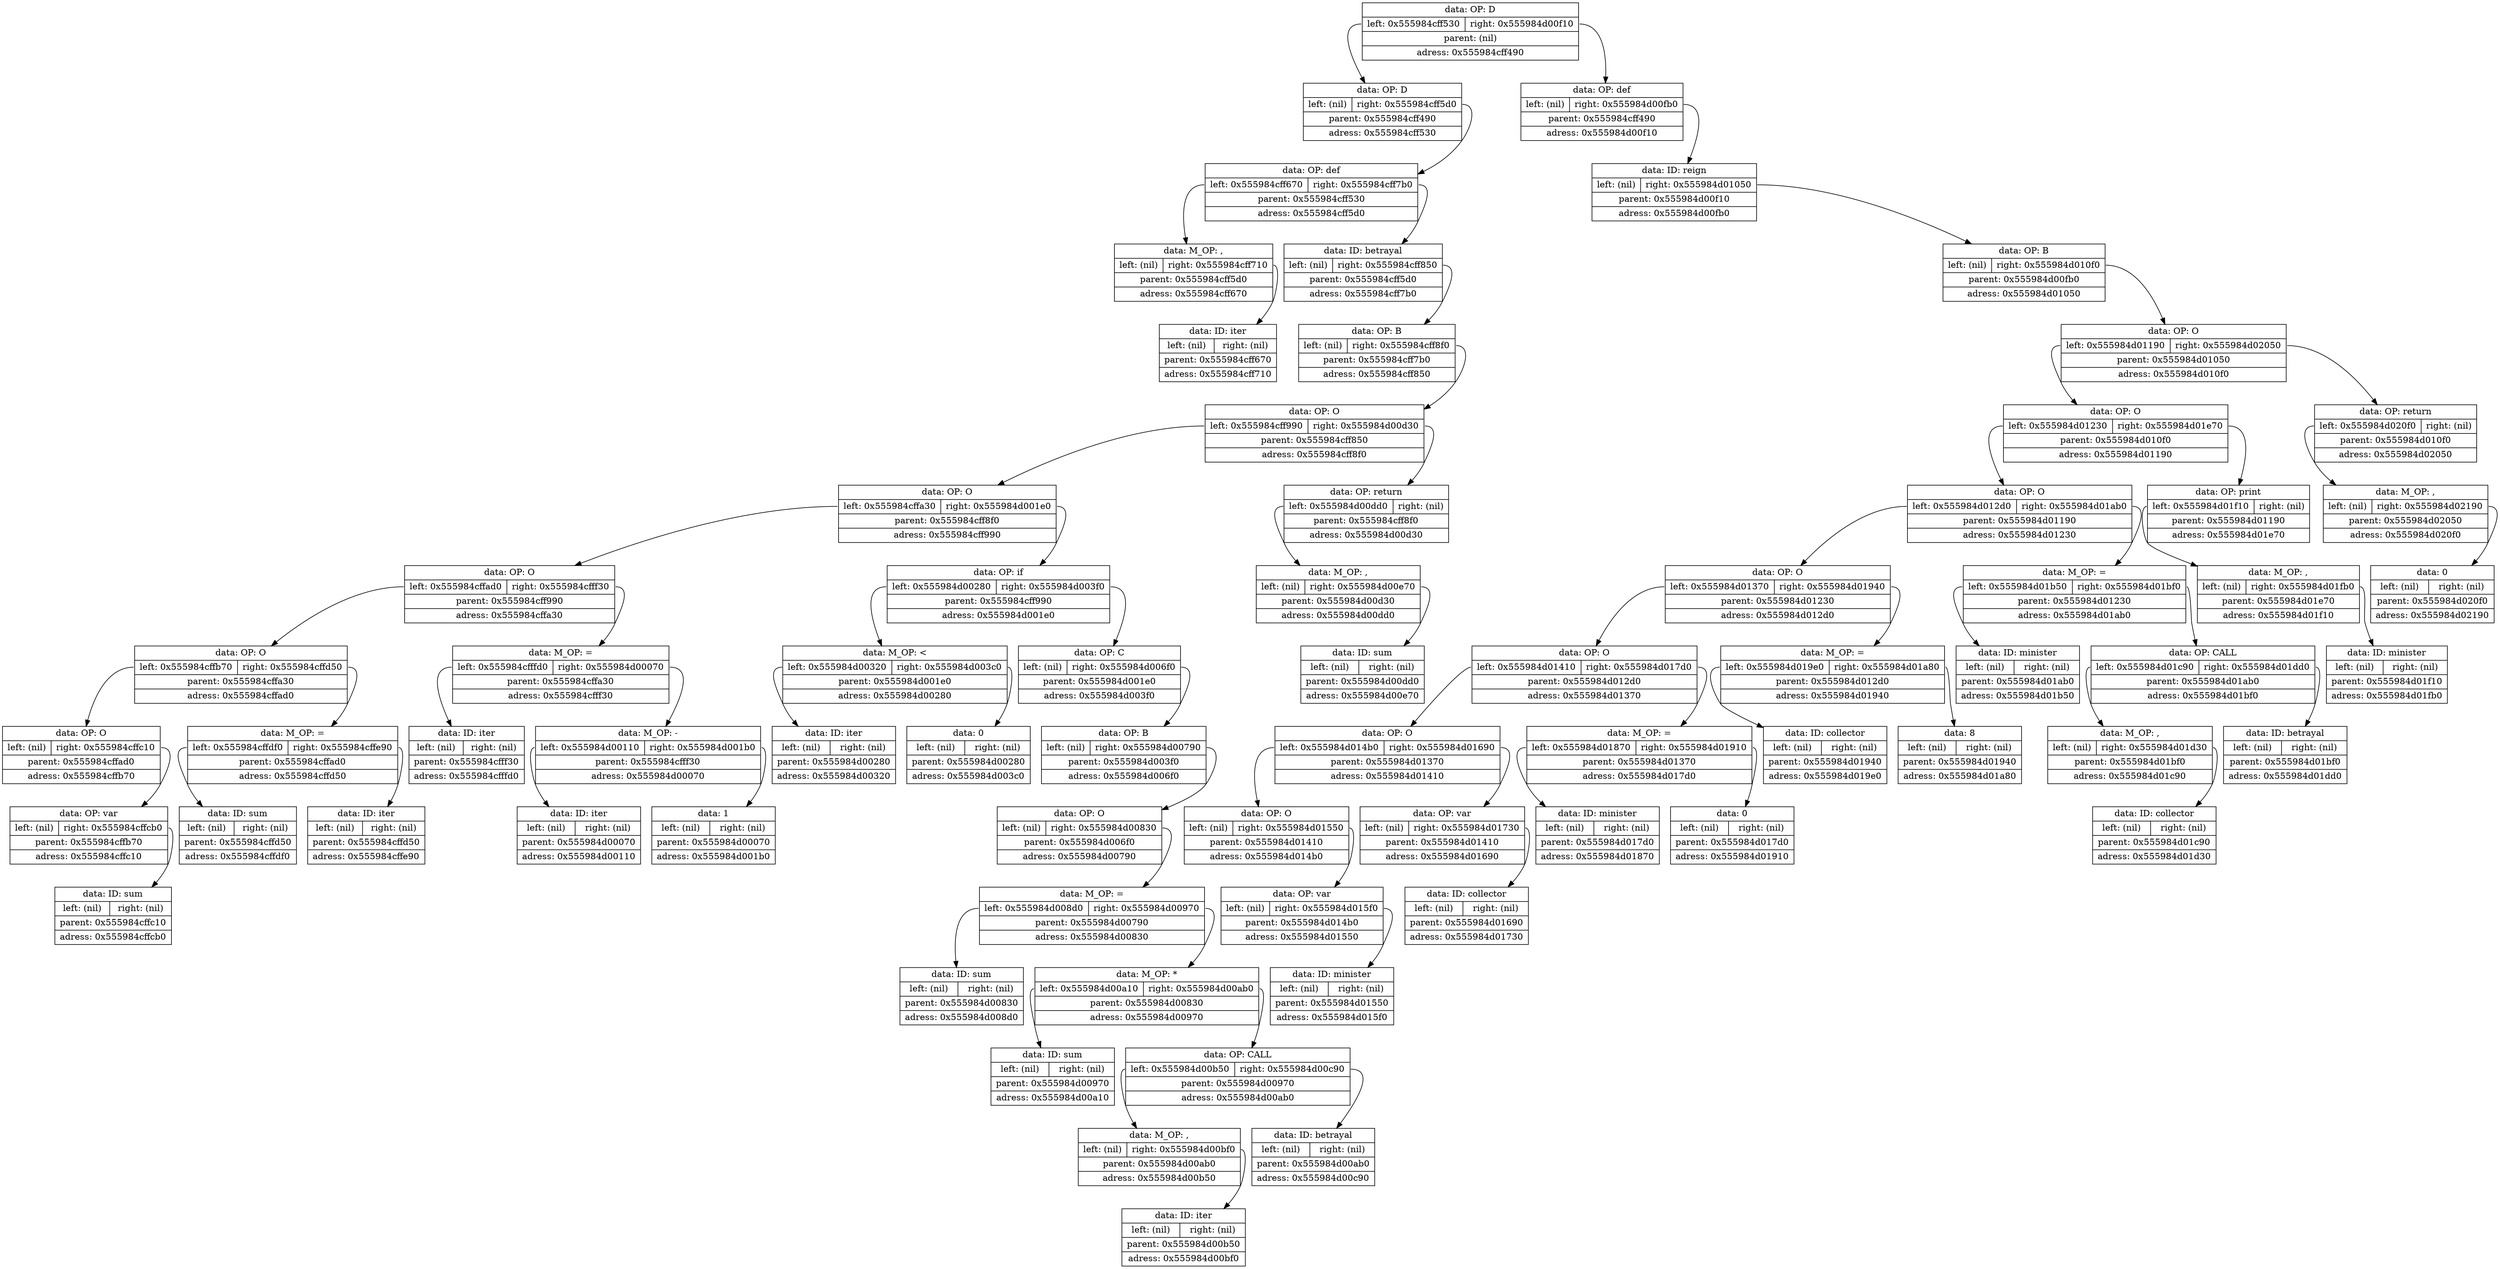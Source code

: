 digraph dump
{
	node0x555984cff490 [shape = "record", label = "{<f1>data: OP: D|{<f2>left: 0x555984cff530|<f3>right: 0x555984d00f10}|<f4>parent: (nil)|<f5>adress: 0x555984cff490}"];
	node0x555984cff530 [shape = "record", label = "{<f1>data: OP: D|{<f2>left: (nil)|<f3>right: 0x555984cff5d0}|<f4>parent: 0x555984cff490|<f5>adress: 0x555984cff530}"];
	node0x555984cff5d0 [shape = "record", label = "{<f1>data: OP: def|{<f2>left: 0x555984cff670|<f3>right: 0x555984cff7b0}|<f4>parent: 0x555984cff530|<f5>adress: 0x555984cff5d0}"];
	node0x555984cff670 [shape = "record", label = "{<f1>data: M_OP: ,|{<f2>left: (nil)|<f3>right: 0x555984cff710}|<f4>parent: 0x555984cff5d0|<f5>adress: 0x555984cff670}"];
	node0x555984cff710 [shape = "record", label = "{<f1>data: ID: iter|{<f2>left: (nil)|<f3>right: (nil)}|<f4>parent: 0x555984cff670|<f5>adress: 0x555984cff710}"];
	node0x555984cff670:f3 -> node0x555984cff710
	node0x555984cff5d0:f2 -> node0x555984cff670
	node0x555984cff7b0 [shape = "record", label = "{<f1>data: ID: betrayal|{<f2>left: (nil)|<f3>right: 0x555984cff850}|<f4>parent: 0x555984cff5d0|<f5>adress: 0x555984cff7b0}"];
	node0x555984cff850 [shape = "record", label = "{<f1>data: OP: B|{<f2>left: (nil)|<f3>right: 0x555984cff8f0}|<f4>parent: 0x555984cff7b0|<f5>adress: 0x555984cff850}"];
	node0x555984cff8f0 [shape = "record", label = "{<f1>data: OP: O|{<f2>left: 0x555984cff990|<f3>right: 0x555984d00d30}|<f4>parent: 0x555984cff850|<f5>adress: 0x555984cff8f0}"];
	node0x555984cff990 [shape = "record", label = "{<f1>data: OP: O|{<f2>left: 0x555984cffa30|<f3>right: 0x555984d001e0}|<f4>parent: 0x555984cff8f0|<f5>adress: 0x555984cff990}"];
	node0x555984cffa30 [shape = "record", label = "{<f1>data: OP: O|{<f2>left: 0x555984cffad0|<f3>right: 0x555984cfff30}|<f4>parent: 0x555984cff990|<f5>adress: 0x555984cffa30}"];
	node0x555984cffad0 [shape = "record", label = "{<f1>data: OP: O|{<f2>left: 0x555984cffb70|<f3>right: 0x555984cffd50}|<f4>parent: 0x555984cffa30|<f5>adress: 0x555984cffad0}"];
	node0x555984cffb70 [shape = "record", label = "{<f1>data: OP: O|{<f2>left: (nil)|<f3>right: 0x555984cffc10}|<f4>parent: 0x555984cffad0|<f5>adress: 0x555984cffb70}"];
	node0x555984cffc10 [shape = "record", label = "{<f1>data: OP: var|{<f2>left: (nil)|<f3>right: 0x555984cffcb0}|<f4>parent: 0x555984cffb70|<f5>adress: 0x555984cffc10}"];
	node0x555984cffcb0 [shape = "record", label = "{<f1>data: ID: sum|{<f2>left: (nil)|<f3>right: (nil)}|<f4>parent: 0x555984cffc10|<f5>adress: 0x555984cffcb0}"];
	node0x555984cffc10:f3 -> node0x555984cffcb0
	node0x555984cffb70:f3 -> node0x555984cffc10
	node0x555984cffad0:f2 -> node0x555984cffb70
	node0x555984cffd50 [shape = "record", label = "{<f1>data: M_OP: =|{<f2>left: 0x555984cffdf0|<f3>right: 0x555984cffe90}|<f4>parent: 0x555984cffad0|<f5>adress: 0x555984cffd50}"];
	node0x555984cffdf0 [shape = "record", label = "{<f1>data: ID: sum|{<f2>left: (nil)|<f3>right: (nil)}|<f4>parent: 0x555984cffd50|<f5>adress: 0x555984cffdf0}"];
	node0x555984cffd50:f2 -> node0x555984cffdf0
	node0x555984cffe90 [shape = "record", label = "{<f1>data: ID: iter|{<f2>left: (nil)|<f3>right: (nil)}|<f4>parent: 0x555984cffd50|<f5>adress: 0x555984cffe90}"];
	node0x555984cffd50:f3 -> node0x555984cffe90
	node0x555984cffad0:f3 -> node0x555984cffd50
	node0x555984cffa30:f2 -> node0x555984cffad0
	node0x555984cfff30 [shape = "record", label = "{<f1>data: M_OP: =|{<f2>left: 0x555984cfffd0|<f3>right: 0x555984d00070}|<f4>parent: 0x555984cffa30|<f5>adress: 0x555984cfff30}"];
	node0x555984cfffd0 [shape = "record", label = "{<f1>data: ID: iter|{<f2>left: (nil)|<f3>right: (nil)}|<f4>parent: 0x555984cfff30|<f5>adress: 0x555984cfffd0}"];
	node0x555984cfff30:f2 -> node0x555984cfffd0
	node0x555984d00070 [shape = "record", label = "{<f1>data: M_OP: -|{<f2>left: 0x555984d00110|<f3>right: 0x555984d001b0}|<f4>parent: 0x555984cfff30|<f5>adress: 0x555984d00070}"];
	node0x555984d00110 [shape = "record", label = "{<f1>data: ID: iter|{<f2>left: (nil)|<f3>right: (nil)}|<f4>parent: 0x555984d00070|<f5>adress: 0x555984d00110}"];
	node0x555984d00070:f2 -> node0x555984d00110
	node0x555984d001b0 [shape = "record", label = "{<f1>data: 1|{<f2>left: (nil)|<f3>right: (nil)}|<f4>parent: 0x555984d00070|<f5>adress: 0x555984d001b0}"];
	node0x555984d00070:f3 -> node0x555984d001b0
	node0x555984cfff30:f3 -> node0x555984d00070
	node0x555984cffa30:f3 -> node0x555984cfff30
	node0x555984cff990:f2 -> node0x555984cffa30
	node0x555984d001e0 [shape = "record", label = "{<f1>data: OP: if|{<f2>left: 0x555984d00280|<f3>right: 0x555984d003f0}|<f4>parent: 0x555984cff990|<f5>adress: 0x555984d001e0}"];
	node0x555984d00280 [shape = "record", label = "{<f1>data: M_OP: \<|{<f2>left: 0x555984d00320|<f3>right: 0x555984d003c0}|<f4>parent: 0x555984d001e0|<f5>adress: 0x555984d00280}"];
	node0x555984d00320 [shape = "record", label = "{<f1>data: ID: iter|{<f2>left: (nil)|<f3>right: (nil)}|<f4>parent: 0x555984d00280|<f5>adress: 0x555984d00320}"];
	node0x555984d00280:f2 -> node0x555984d00320
	node0x555984d003c0 [shape = "record", label = "{<f1>data: 0|{<f2>left: (nil)|<f3>right: (nil)}|<f4>parent: 0x555984d00280|<f5>adress: 0x555984d003c0}"];
	node0x555984d00280:f3 -> node0x555984d003c0
	node0x555984d001e0:f2 -> node0x555984d00280
	node0x555984d003f0 [shape = "record", label = "{<f1>data: OP: C|{<f2>left: (nil)|<f3>right: 0x555984d006f0}|<f4>parent: 0x555984d001e0|<f5>adress: 0x555984d003f0}"];
	node0x555984d006f0 [shape = "record", label = "{<f1>data: OP: B|{<f2>left: (nil)|<f3>right: 0x555984d00790}|<f4>parent: 0x555984d003f0|<f5>adress: 0x555984d006f0}"];
	node0x555984d00790 [shape = "record", label = "{<f1>data: OP: O|{<f2>left: (nil)|<f3>right: 0x555984d00830}|<f4>parent: 0x555984d006f0|<f5>adress: 0x555984d00790}"];
	node0x555984d00830 [shape = "record", label = "{<f1>data: M_OP: =|{<f2>left: 0x555984d008d0|<f3>right: 0x555984d00970}|<f4>parent: 0x555984d00790|<f5>adress: 0x555984d00830}"];
	node0x555984d008d0 [shape = "record", label = "{<f1>data: ID: sum|{<f2>left: (nil)|<f3>right: (nil)}|<f4>parent: 0x555984d00830|<f5>adress: 0x555984d008d0}"];
	node0x555984d00830:f2 -> node0x555984d008d0
	node0x555984d00970 [shape = "record", label = "{<f1>data: M_OP: *|{<f2>left: 0x555984d00a10|<f3>right: 0x555984d00ab0}|<f4>parent: 0x555984d00830|<f5>adress: 0x555984d00970}"];
	node0x555984d00a10 [shape = "record", label = "{<f1>data: ID: sum|{<f2>left: (nil)|<f3>right: (nil)}|<f4>parent: 0x555984d00970|<f5>adress: 0x555984d00a10}"];
	node0x555984d00970:f2 -> node0x555984d00a10
	node0x555984d00ab0 [shape = "record", label = "{<f1>data: OP: CALL|{<f2>left: 0x555984d00b50|<f3>right: 0x555984d00c90}|<f4>parent: 0x555984d00970|<f5>adress: 0x555984d00ab0}"];
	node0x555984d00b50 [shape = "record", label = "{<f1>data: M_OP: ,|{<f2>left: (nil)|<f3>right: 0x555984d00bf0}|<f4>parent: 0x555984d00ab0|<f5>adress: 0x555984d00b50}"];
	node0x555984d00bf0 [shape = "record", label = "{<f1>data: ID: iter|{<f2>left: (nil)|<f3>right: (nil)}|<f4>parent: 0x555984d00b50|<f5>adress: 0x555984d00bf0}"];
	node0x555984d00b50:f3 -> node0x555984d00bf0
	node0x555984d00ab0:f2 -> node0x555984d00b50
	node0x555984d00c90 [shape = "record", label = "{<f1>data: ID: betrayal|{<f2>left: (nil)|<f3>right: (nil)}|<f4>parent: 0x555984d00ab0|<f5>adress: 0x555984d00c90}"];
	node0x555984d00ab0:f3 -> node0x555984d00c90
	node0x555984d00970:f3 -> node0x555984d00ab0
	node0x555984d00830:f3 -> node0x555984d00970
	node0x555984d00790:f3 -> node0x555984d00830
	node0x555984d006f0:f3 -> node0x555984d00790
	node0x555984d003f0:f3 -> node0x555984d006f0
	node0x555984d001e0:f3 -> node0x555984d003f0
	node0x555984cff990:f3 -> node0x555984d001e0
	node0x555984cff8f0:f2 -> node0x555984cff990
	node0x555984d00d30 [shape = "record", label = "{<f1>data: OP: return|{<f2>left: 0x555984d00dd0|<f3>right: (nil)}|<f4>parent: 0x555984cff8f0|<f5>adress: 0x555984d00d30}"];
	node0x555984d00dd0 [shape = "record", label = "{<f1>data: M_OP: ,|{<f2>left: (nil)|<f3>right: 0x555984d00e70}|<f4>parent: 0x555984d00d30|<f5>adress: 0x555984d00dd0}"];
	node0x555984d00e70 [shape = "record", label = "{<f1>data: ID: sum|{<f2>left: (nil)|<f3>right: (nil)}|<f4>parent: 0x555984d00dd0|<f5>adress: 0x555984d00e70}"];
	node0x555984d00dd0:f3 -> node0x555984d00e70
	node0x555984d00d30:f2 -> node0x555984d00dd0
	node0x555984cff8f0:f3 -> node0x555984d00d30
	node0x555984cff850:f3 -> node0x555984cff8f0
	node0x555984cff7b0:f3 -> node0x555984cff850
	node0x555984cff5d0:f3 -> node0x555984cff7b0
	node0x555984cff530:f3 -> node0x555984cff5d0
	node0x555984cff490:f2 -> node0x555984cff530
	node0x555984d00f10 [shape = "record", label = "{<f1>data: OP: def|{<f2>left: (nil)|<f3>right: 0x555984d00fb0}|<f4>parent: 0x555984cff490|<f5>adress: 0x555984d00f10}"];
	node0x555984d00fb0 [shape = "record", label = "{<f1>data: ID: reign|{<f2>left: (nil)|<f3>right: 0x555984d01050}|<f4>parent: 0x555984d00f10|<f5>adress: 0x555984d00fb0}"];
	node0x555984d01050 [shape = "record", label = "{<f1>data: OP: B|{<f2>left: (nil)|<f3>right: 0x555984d010f0}|<f4>parent: 0x555984d00fb0|<f5>adress: 0x555984d01050}"];
	node0x555984d010f0 [shape = "record", label = "{<f1>data: OP: O|{<f2>left: 0x555984d01190|<f3>right: 0x555984d02050}|<f4>parent: 0x555984d01050|<f5>adress: 0x555984d010f0}"];
	node0x555984d01190 [shape = "record", label = "{<f1>data: OP: O|{<f2>left: 0x555984d01230|<f3>right: 0x555984d01e70}|<f4>parent: 0x555984d010f0|<f5>adress: 0x555984d01190}"];
	node0x555984d01230 [shape = "record", label = "{<f1>data: OP: O|{<f2>left: 0x555984d012d0|<f3>right: 0x555984d01ab0}|<f4>parent: 0x555984d01190|<f5>adress: 0x555984d01230}"];
	node0x555984d012d0 [shape = "record", label = "{<f1>data: OP: O|{<f2>left: 0x555984d01370|<f3>right: 0x555984d01940}|<f4>parent: 0x555984d01230|<f5>adress: 0x555984d012d0}"];
	node0x555984d01370 [shape = "record", label = "{<f1>data: OP: O|{<f2>left: 0x555984d01410|<f3>right: 0x555984d017d0}|<f4>parent: 0x555984d012d0|<f5>adress: 0x555984d01370}"];
	node0x555984d01410 [shape = "record", label = "{<f1>data: OP: O|{<f2>left: 0x555984d014b0|<f3>right: 0x555984d01690}|<f4>parent: 0x555984d01370|<f5>adress: 0x555984d01410}"];
	node0x555984d014b0 [shape = "record", label = "{<f1>data: OP: O|{<f2>left: (nil)|<f3>right: 0x555984d01550}|<f4>parent: 0x555984d01410|<f5>adress: 0x555984d014b0}"];
	node0x555984d01550 [shape = "record", label = "{<f1>data: OP: var|{<f2>left: (nil)|<f3>right: 0x555984d015f0}|<f4>parent: 0x555984d014b0|<f5>adress: 0x555984d01550}"];
	node0x555984d015f0 [shape = "record", label = "{<f1>data: ID: minister|{<f2>left: (nil)|<f3>right: (nil)}|<f4>parent: 0x555984d01550|<f5>adress: 0x555984d015f0}"];
	node0x555984d01550:f3 -> node0x555984d015f0
	node0x555984d014b0:f3 -> node0x555984d01550
	node0x555984d01410:f2 -> node0x555984d014b0
	node0x555984d01690 [shape = "record", label = "{<f1>data: OP: var|{<f2>left: (nil)|<f3>right: 0x555984d01730}|<f4>parent: 0x555984d01410|<f5>adress: 0x555984d01690}"];
	node0x555984d01730 [shape = "record", label = "{<f1>data: ID: collector|{<f2>left: (nil)|<f3>right: (nil)}|<f4>parent: 0x555984d01690|<f5>adress: 0x555984d01730}"];
	node0x555984d01690:f3 -> node0x555984d01730
	node0x555984d01410:f3 -> node0x555984d01690
	node0x555984d01370:f2 -> node0x555984d01410
	node0x555984d017d0 [shape = "record", label = "{<f1>data: M_OP: =|{<f2>left: 0x555984d01870|<f3>right: 0x555984d01910}|<f4>parent: 0x555984d01370|<f5>adress: 0x555984d017d0}"];
	node0x555984d01870 [shape = "record", label = "{<f1>data: ID: minister|{<f2>left: (nil)|<f3>right: (nil)}|<f4>parent: 0x555984d017d0|<f5>adress: 0x555984d01870}"];
	node0x555984d017d0:f2 -> node0x555984d01870
	node0x555984d01910 [shape = "record", label = "{<f1>data: 0|{<f2>left: (nil)|<f3>right: (nil)}|<f4>parent: 0x555984d017d0|<f5>adress: 0x555984d01910}"];
	node0x555984d017d0:f3 -> node0x555984d01910
	node0x555984d01370:f3 -> node0x555984d017d0
	node0x555984d012d0:f2 -> node0x555984d01370
	node0x555984d01940 [shape = "record", label = "{<f1>data: M_OP: =|{<f2>left: 0x555984d019e0|<f3>right: 0x555984d01a80}|<f4>parent: 0x555984d012d0|<f5>adress: 0x555984d01940}"];
	node0x555984d019e0 [shape = "record", label = "{<f1>data: ID: collector|{<f2>left: (nil)|<f3>right: (nil)}|<f4>parent: 0x555984d01940|<f5>adress: 0x555984d019e0}"];
	node0x555984d01940:f2 -> node0x555984d019e0
	node0x555984d01a80 [shape = "record", label = "{<f1>data: 8|{<f2>left: (nil)|<f3>right: (nil)}|<f4>parent: 0x555984d01940|<f5>adress: 0x555984d01a80}"];
	node0x555984d01940:f3 -> node0x555984d01a80
	node0x555984d012d0:f3 -> node0x555984d01940
	node0x555984d01230:f2 -> node0x555984d012d0
	node0x555984d01ab0 [shape = "record", label = "{<f1>data: M_OP: =|{<f2>left: 0x555984d01b50|<f3>right: 0x555984d01bf0}|<f4>parent: 0x555984d01230|<f5>adress: 0x555984d01ab0}"];
	node0x555984d01b50 [shape = "record", label = "{<f1>data: ID: minister|{<f2>left: (nil)|<f3>right: (nil)}|<f4>parent: 0x555984d01ab0|<f5>adress: 0x555984d01b50}"];
	node0x555984d01ab0:f2 -> node0x555984d01b50
	node0x555984d01bf0 [shape = "record", label = "{<f1>data: OP: CALL|{<f2>left: 0x555984d01c90|<f3>right: 0x555984d01dd0}|<f4>parent: 0x555984d01ab0|<f5>adress: 0x555984d01bf0}"];
	node0x555984d01c90 [shape = "record", label = "{<f1>data: M_OP: ,|{<f2>left: (nil)|<f3>right: 0x555984d01d30}|<f4>parent: 0x555984d01bf0|<f5>adress: 0x555984d01c90}"];
	node0x555984d01d30 [shape = "record", label = "{<f1>data: ID: collector|{<f2>left: (nil)|<f3>right: (nil)}|<f4>parent: 0x555984d01c90|<f5>adress: 0x555984d01d30}"];
	node0x555984d01c90:f3 -> node0x555984d01d30
	node0x555984d01bf0:f2 -> node0x555984d01c90
	node0x555984d01dd0 [shape = "record", label = "{<f1>data: ID: betrayal|{<f2>left: (nil)|<f3>right: (nil)}|<f4>parent: 0x555984d01bf0|<f5>adress: 0x555984d01dd0}"];
	node0x555984d01bf0:f3 -> node0x555984d01dd0
	node0x555984d01ab0:f3 -> node0x555984d01bf0
	node0x555984d01230:f3 -> node0x555984d01ab0
	node0x555984d01190:f2 -> node0x555984d01230
	node0x555984d01e70 [shape = "record", label = "{<f1>data: OP: print|{<f2>left: 0x555984d01f10|<f3>right: (nil)}|<f4>parent: 0x555984d01190|<f5>adress: 0x555984d01e70}"];
	node0x555984d01f10 [shape = "record", label = "{<f1>data: M_OP: ,|{<f2>left: (nil)|<f3>right: 0x555984d01fb0}|<f4>parent: 0x555984d01e70|<f5>adress: 0x555984d01f10}"];
	node0x555984d01fb0 [shape = "record", label = "{<f1>data: ID: minister|{<f2>left: (nil)|<f3>right: (nil)}|<f4>parent: 0x555984d01f10|<f5>adress: 0x555984d01fb0}"];
	node0x555984d01f10:f3 -> node0x555984d01fb0
	node0x555984d01e70:f2 -> node0x555984d01f10
	node0x555984d01190:f3 -> node0x555984d01e70
	node0x555984d010f0:f2 -> node0x555984d01190
	node0x555984d02050 [shape = "record", label = "{<f1>data: OP: return|{<f2>left: 0x555984d020f0|<f3>right: (nil)}|<f4>parent: 0x555984d010f0|<f5>adress: 0x555984d02050}"];
	node0x555984d020f0 [shape = "record", label = "{<f1>data: M_OP: ,|{<f2>left: (nil)|<f3>right: 0x555984d02190}|<f4>parent: 0x555984d02050|<f5>adress: 0x555984d020f0}"];
	node0x555984d02190 [shape = "record", label = "{<f1>data: 0|{<f2>left: (nil)|<f3>right: (nil)}|<f4>parent: 0x555984d020f0|<f5>adress: 0x555984d02190}"];
	node0x555984d020f0:f3 -> node0x555984d02190
	node0x555984d02050:f2 -> node0x555984d020f0
	node0x555984d010f0:f3 -> node0x555984d02050
	node0x555984d01050:f3 -> node0x555984d010f0
	node0x555984d00fb0:f3 -> node0x555984d01050
	node0x555984d00f10:f3 -> node0x555984d00fb0
	node0x555984cff490:f3 -> node0x555984d00f10

}
